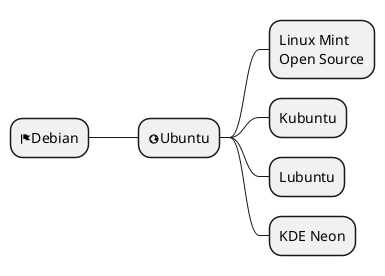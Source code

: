 {
  "sha1": "fv3mjcstala9d8lm161rd8z40zdcv6g",
  "insertion": {
    "when": "2024-06-01T09:03:06.757Z",
    "url": "https://forum.plantuml.net/10203/extend-mindmap-syntax-to-allow-multiline-nodes",
    "user": "plantuml@gmail.com"
  }
}
@startmindmap
* <&flag>Debian
** <&globe>Ubuntu
***:Linux Mint
Open Source;
*** Kubuntu
*** Lubuntu
*** KDE Neon
@endmindmap
